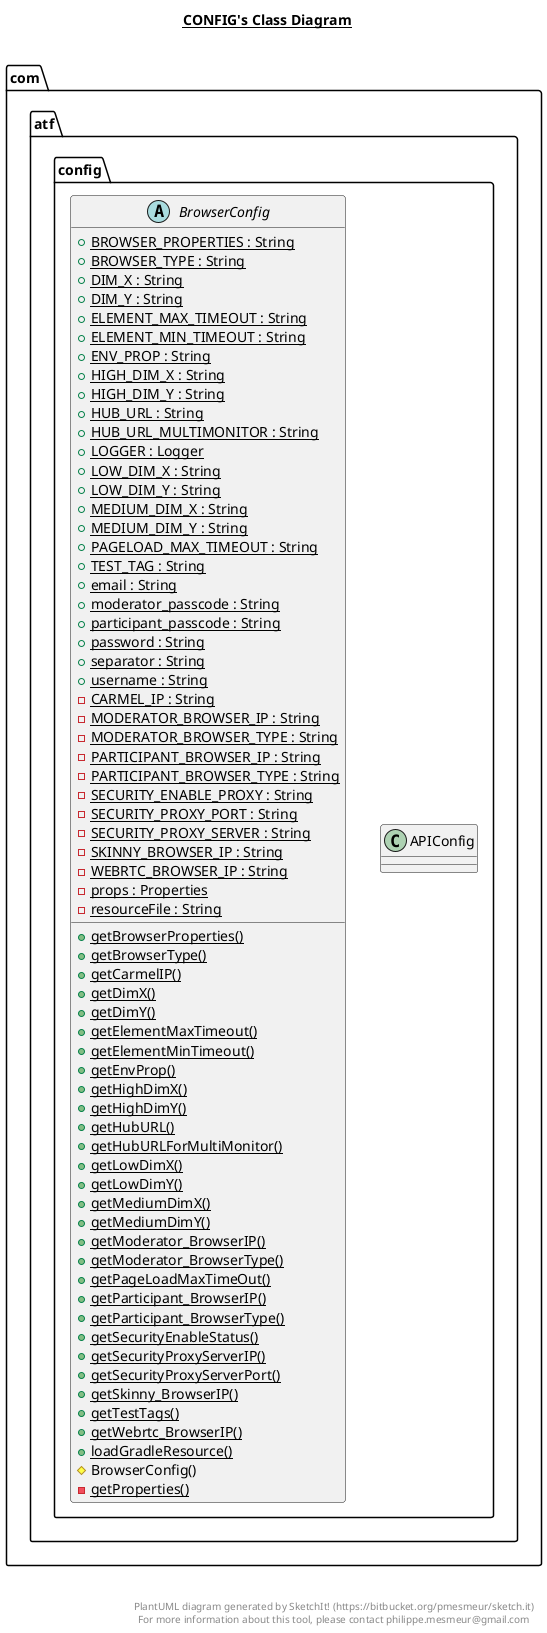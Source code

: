 @startuml

title __CONFIG's Class Diagram__\n

  namespace com.atf.config {
    class com.atf.config.APIConfig {
    }
  }
  

  namespace com.atf.config {
    abstract class com.atf.config.BrowserConfig {
        {static} + BROWSER_PROPERTIES : String
        {static} + BROWSER_TYPE : String
        {static} + DIM_X : String
        {static} + DIM_Y : String
        {static} + ELEMENT_MAX_TIMEOUT : String
        {static} + ELEMENT_MIN_TIMEOUT : String
        {static} + ENV_PROP : String
        {static} + HIGH_DIM_X : String
        {static} + HIGH_DIM_Y : String
        {static} + HUB_URL : String
        {static} + HUB_URL_MULTIMONITOR : String
        {static} + LOGGER : Logger
        {static} + LOW_DIM_X : String
        {static} + LOW_DIM_Y : String
        {static} + MEDIUM_DIM_X : String
        {static} + MEDIUM_DIM_Y : String
        {static} + PAGELOAD_MAX_TIMEOUT : String
        {static} + TEST_TAG : String
        {static} + email : String
        {static} + moderator_passcode : String
        {static} + participant_passcode : String
        {static} + password : String
        {static} + separator : String
        {static} + username : String
        {static} - CARMEL_IP : String
        {static} - MODERATOR_BROWSER_IP : String
        {static} - MODERATOR_BROWSER_TYPE : String
        {static} - PARTICIPANT_BROWSER_IP : String
        {static} - PARTICIPANT_BROWSER_TYPE : String
        {static} - SECURITY_ENABLE_PROXY : String
        {static} - SECURITY_PROXY_PORT : String
        {static} - SECURITY_PROXY_SERVER : String
        {static} - SKINNY_BROWSER_IP : String
        {static} - WEBRTC_BROWSER_IP : String
        {static} - props : Properties
        {static} - resourceFile : String
        {static} + getBrowserProperties()
        {static} + getBrowserType()
        {static} + getCarmelIP()
        {static} + getDimX()
        {static} + getDimY()
        {static} + getElementMaxTimeout()
        {static} + getElementMinTimeout()
        {static} + getEnvProp()
        {static} + getHighDimX()
        {static} + getHighDimY()
        {static} + getHubURL()
        {static} + getHubURLForMultiMonitor()
        {static} + getLowDimX()
        {static} + getLowDimY()
        {static} + getMediumDimX()
        {static} + getMediumDimY()
        {static} + getModerator_BrowserIP()
        {static} + getModerator_BrowserType()
        {static} + getPageLoadMaxTimeOut()
        {static} + getParticipant_BrowserIP()
        {static} + getParticipant_BrowserType()
        {static} + getSecurityEnableStatus()
        {static} + getSecurityProxyServerIP()
        {static} + getSecurityProxyServerPort()
        {static} + getSkinny_BrowserIP()
        {static} + getTestTags()
        {static} + getWebrtc_BrowserIP()
        {static} + loadGradleResource()
        # BrowserConfig()
        {static} - getProperties()
    }
  }
  



right footer


PlantUML diagram generated by SketchIt! (https://bitbucket.org/pmesmeur/sketch.it)
For more information about this tool, please contact philippe.mesmeur@gmail.com
endfooter

@enduml
